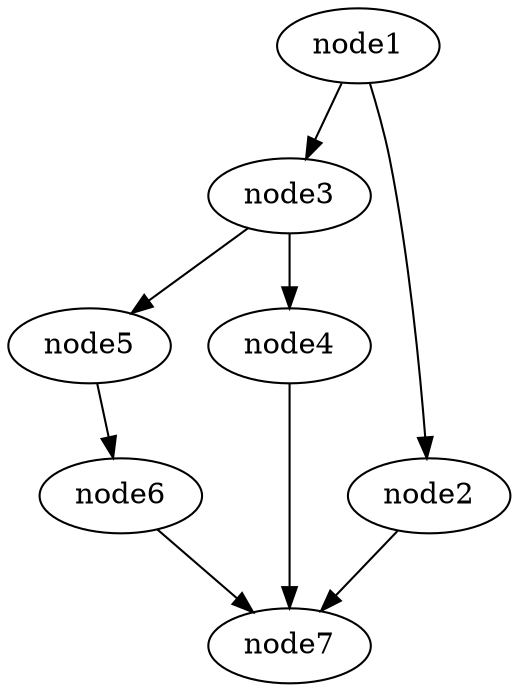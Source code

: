 digraph g{
	node7
	node6 -> node7
	node5 -> node6
	node4 -> node7
	node3 -> node5
	node3 -> node4
	node2 -> node7
	node1 -> node3
	node1 -> node2
}

